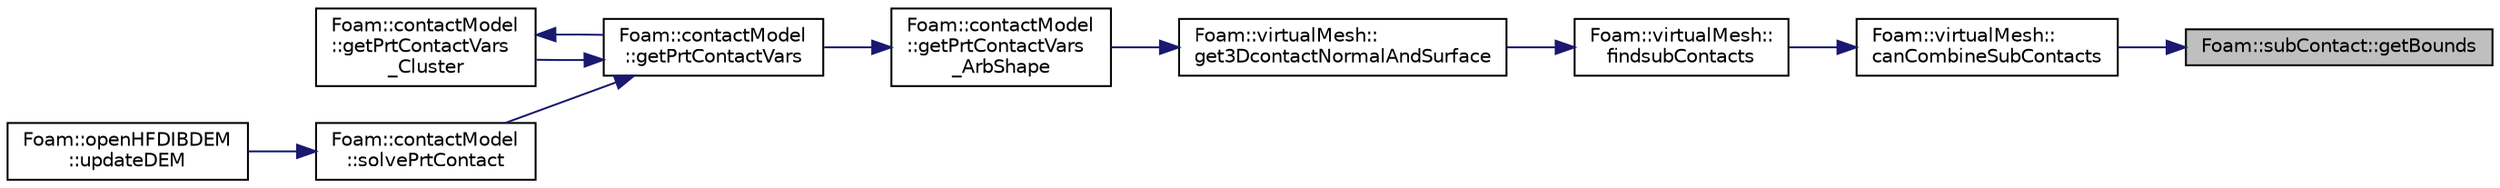 digraph "Foam::subContact::getBounds"
{
 // LATEX_PDF_SIZE
  edge [fontname="Helvetica",fontsize="10",labelfontname="Helvetica",labelfontsize="10"];
  node [fontname="Helvetica",fontsize="10",shape=record];
  rankdir="RL";
  Node1 [label="Foam::subContact::getBounds",height=0.2,width=0.4,color="black", fillcolor="grey75", style="filled", fontcolor="black",tooltip=" "];
  Node1 -> Node2 [dir="back",color="midnightblue",fontsize="10",style="solid"];
  Node2 [label="Foam::virtualMesh::\lcanCombineSubContacts",height=0.2,width=0.4,color="black", fillcolor="white", style="filled",URL="$classFoam_1_1virtualMesh.html#a1ce321a9d410196522c9eea2966d4d6d",tooltip=" "];
  Node2 -> Node3 [dir="back",color="midnightblue",fontsize="10",style="solid"];
  Node3 [label="Foam::virtualMesh::\lfindsubContacts",height=0.2,width=0.4,color="black", fillcolor="white", style="filled",URL="$classFoam_1_1virtualMesh.html#ae592f8a7843ae187c2626a4cd92fd637",tooltip=" "];
  Node3 -> Node4 [dir="back",color="midnightblue",fontsize="10",style="solid"];
  Node4 [label="Foam::virtualMesh::\lget3DcontactNormalAndSurface",height=0.2,width=0.4,color="black", fillcolor="white", style="filled",URL="$classFoam_1_1virtualMesh.html#aaebade387815538b88580b6c9a2dc005",tooltip=" "];
  Node4 -> Node5 [dir="back",color="midnightblue",fontsize="10",style="solid"];
  Node5 [label="Foam::contactModel\l::getPrtContactVars\l_ArbShape",height=0.2,width=0.4,color="black", fillcolor="white", style="filled",URL="$namespaceFoam_1_1contactModel.html#affea46ca989ed5be0824017124786db1",tooltip=" "];
  Node5 -> Node6 [dir="back",color="midnightblue",fontsize="10",style="solid"];
  Node6 [label="Foam::contactModel\l::getPrtContactVars",height=0.2,width=0.4,color="black", fillcolor="white", style="filled",URL="$namespaceFoam_1_1contactModel.html#a41d20b48eda69585f2d02a2ff97685c2",tooltip=" "];
  Node6 -> Node7 [dir="back",color="midnightblue",fontsize="10",style="solid"];
  Node7 [label="Foam::contactModel\l::getPrtContactVars\l_Cluster",height=0.2,width=0.4,color="black", fillcolor="white", style="filled",URL="$namespaceFoam_1_1contactModel.html#a4dc940ebf284cecacb1bf559c238e6af",tooltip=" "];
  Node7 -> Node6 [dir="back",color="midnightblue",fontsize="10",style="solid"];
  Node6 -> Node8 [dir="back",color="midnightblue",fontsize="10",style="solid"];
  Node8 [label="Foam::contactModel\l::solvePrtContact",height=0.2,width=0.4,color="black", fillcolor="white", style="filled",URL="$namespaceFoam_1_1contactModel.html#a1015511181f3011430c3a9acf645df75",tooltip=" "];
  Node8 -> Node9 [dir="back",color="midnightblue",fontsize="10",style="solid"];
  Node9 [label="Foam::openHFDIBDEM\l::updateDEM",height=0.2,width=0.4,color="black", fillcolor="white", style="filled",URL="$classFoam_1_1openHFDIBDEM.html#a631520a4cab61268624eada0bb3497f0",tooltip=" "];
}
